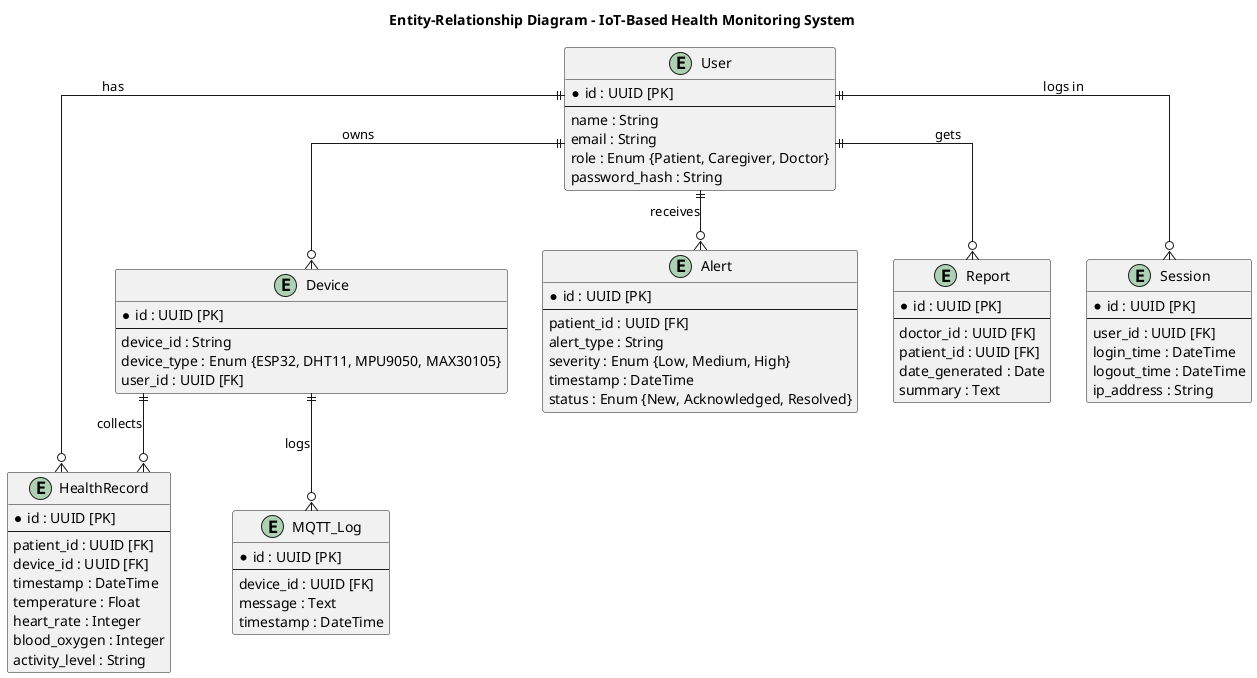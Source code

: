 @startuml
skinparam linetype ortho
title **Entity-Relationship Diagram - IoT-Based Health Monitoring System**

entity User {
  * id : UUID [PK]
  ---
  name : String
  email : String
  role : Enum {Patient, Caregiver, Doctor}
  password_hash : String
}

entity Device {
  * id : UUID [PK]
  ---
  device_id : String
  device_type : Enum {ESP32, DHT11, MPU9050, MAX30105}
  user_id : UUID [FK]
}

entity HealthRecord {
  * id : UUID [PK]
  ---
  patient_id : UUID [FK]
  device_id : UUID [FK]
  timestamp : DateTime
  temperature : Float
  heart_rate : Integer
  blood_oxygen : Integer
  activity_level : String
}

entity Alert {
  * id : UUID [PK]
  ---
  patient_id : UUID [FK]
  alert_type : String
  severity : Enum {Low, Medium, High}
  timestamp : DateTime
  status : Enum {New, Acknowledged, Resolved}
}

entity Report {
  * id : UUID [PK]
  ---
  doctor_id : UUID [FK]
  patient_id : UUID [FK]
  date_generated : Date
  summary : Text
}

entity MQTT_Log {
  * id : UUID [PK]
  ---
  device_id : UUID [FK]
  message : Text
  timestamp : DateTime
}

entity Session {
  * id : UUID [PK]
  ---
  user_id : UUID [FK]
  login_time : DateTime
  logout_time : DateTime
  ip_address : String
}

' Relationships
User ||--o{ Device : owns
User ||--o{ HealthRecord : has
User ||--o{ Alert : receives
User ||--o{ Report : gets
Device ||--o{ HealthRecord : collects
Device ||--o{ MQTT_Log : logs
User ||--o{ Session : logs in

@enduml
